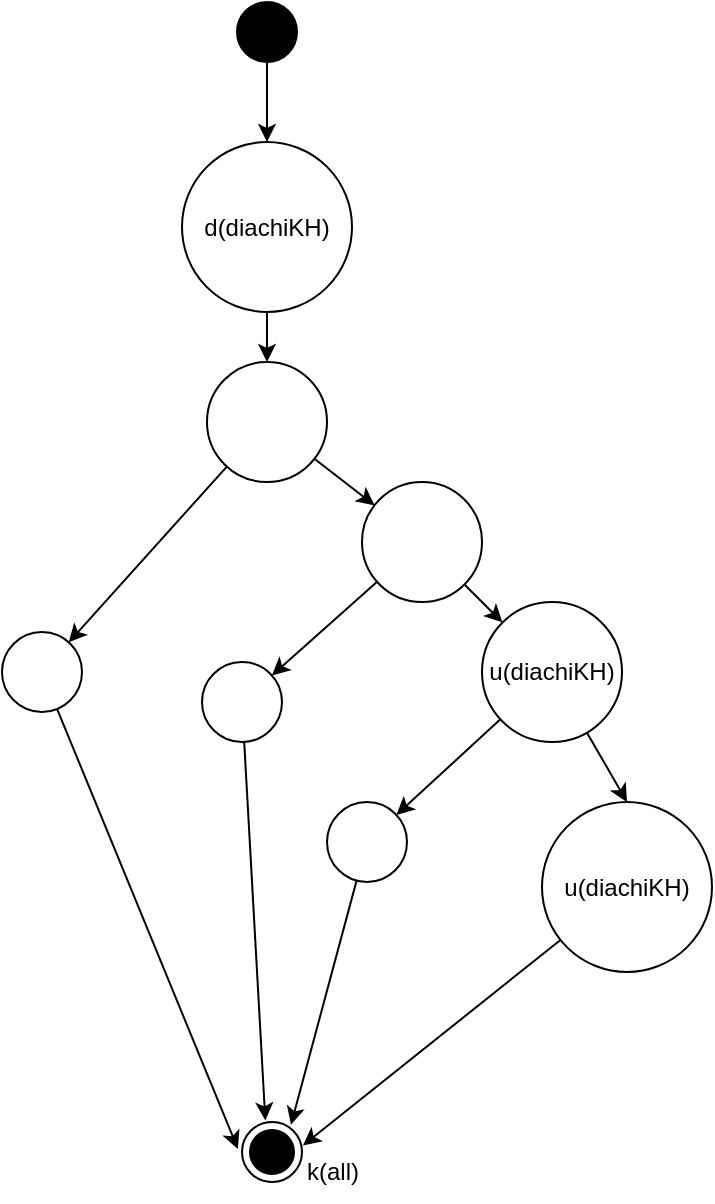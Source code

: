 <mxfile version="24.8.6" pages="2">
  <diagram id="HT4gBM5k6EM0QCJGCTTb" name="Page-2">
    <mxGraphModel dx="1436" dy="751" grid="1" gridSize="10" guides="1" tooltips="1" connect="1" arrows="1" fold="1" page="1" pageScale="1" pageWidth="3300" pageHeight="4681" math="0" shadow="0">
      <root>
        <mxCell id="0" />
        <mxCell id="1" parent="0" />
        <mxCell id="9Lhq6CNGo00cU0peFySH-1" style="edgeStyle=orthogonalEdgeStyle;rounded=0;orthogonalLoop=1;jettySize=auto;html=1;entryX=0.5;entryY=0;entryDx=0;entryDy=0;" edge="1" parent="1" source="9Lhq6CNGo00cU0peFySH-2" target="9Lhq6CNGo00cU0peFySH-4">
          <mxGeometry relative="1" as="geometry" />
        </mxCell>
        <mxCell id="9Lhq6CNGo00cU0peFySH-2" value="" style="ellipse;fillColor=strokeColor;fontSize=11;labelPosition=left;verticalLabelPosition=middle;align=right;verticalAlign=middle;spacingRight=7;" vertex="1" parent="1">
          <mxGeometry x="797.5" y="180" width="30" height="30" as="geometry" />
        </mxCell>
        <mxCell id="9Lhq6CNGo00cU0peFySH-3" style="edgeStyle=orthogonalEdgeStyle;rounded=0;orthogonalLoop=1;jettySize=auto;html=1;exitX=0.5;exitY=1;exitDx=0;exitDy=0;entryX=0.5;entryY=0;entryDx=0;entryDy=0;" edge="1" parent="1" source="9Lhq6CNGo00cU0peFySH-4" target="9Lhq6CNGo00cU0peFySH-7">
          <mxGeometry relative="1" as="geometry" />
        </mxCell>
        <mxCell id="9Lhq6CNGo00cU0peFySH-4" value="d(diachiKH)" style="ellipse;whiteSpace=wrap;html=1;aspect=fixed;" vertex="1" parent="1">
          <mxGeometry x="770" y="250" width="85" height="85" as="geometry" />
        </mxCell>
        <mxCell id="9Lhq6CNGo00cU0peFySH-5" value="" style="rounded=0;orthogonalLoop=1;jettySize=auto;html=1;" edge="1" parent="1" source="9Lhq6CNGo00cU0peFySH-7" target="9Lhq6CNGo00cU0peFySH-9">
          <mxGeometry relative="1" as="geometry" />
        </mxCell>
        <mxCell id="9Lhq6CNGo00cU0peFySH-6" value="" style="rounded=0;orthogonalLoop=1;jettySize=auto;html=1;" edge="1" parent="1" source="9Lhq6CNGo00cU0peFySH-7" target="9Lhq6CNGo00cU0peFySH-16">
          <mxGeometry relative="1" as="geometry" />
        </mxCell>
        <mxCell id="9Lhq6CNGo00cU0peFySH-7" value="" style="ellipse;whiteSpace=wrap;html=1;aspect=fixed;" vertex="1" parent="1">
          <mxGeometry x="782.5" y="360" width="60" height="60" as="geometry" />
        </mxCell>
        <mxCell id="9Lhq6CNGo00cU0peFySH-8" value="" style="rounded=0;orthogonalLoop=1;jettySize=auto;html=1;entryX=-0.068;entryY=0.45;entryDx=0;entryDy=0;entryPerimeter=0;" edge="1" parent="1" source="9Lhq6CNGo00cU0peFySH-9" target="9Lhq6CNGo00cU0peFySH-34">
          <mxGeometry relative="1" as="geometry">
            <mxPoint x="795" y="760" as="targetPoint" />
          </mxGeometry>
        </mxCell>
        <mxCell id="9Lhq6CNGo00cU0peFySH-9" value="" style="ellipse;whiteSpace=wrap;html=1;aspect=fixed;" vertex="1" parent="1">
          <mxGeometry x="680" y="495" width="40" height="40" as="geometry" />
        </mxCell>
        <mxCell id="9Lhq6CNGo00cU0peFySH-14" value="" style="rounded=0;orthogonalLoop=1;jettySize=auto;html=1;" edge="1" parent="1" source="9Lhq6CNGo00cU0peFySH-16" target="9Lhq6CNGo00cU0peFySH-18">
          <mxGeometry relative="1" as="geometry" />
        </mxCell>
        <mxCell id="9Lhq6CNGo00cU0peFySH-15" value="" style="rounded=0;orthogonalLoop=1;jettySize=auto;html=1;" edge="1" parent="1" source="9Lhq6CNGo00cU0peFySH-16" target="9Lhq6CNGo00cU0peFySH-25">
          <mxGeometry relative="1" as="geometry" />
        </mxCell>
        <mxCell id="9Lhq6CNGo00cU0peFySH-16" value="" style="ellipse;whiteSpace=wrap;html=1;aspect=fixed;" vertex="1" parent="1">
          <mxGeometry x="860" y="420" width="60" height="60" as="geometry" />
        </mxCell>
        <mxCell id="9Lhq6CNGo00cU0peFySH-17" value="" style="rounded=0;orthogonalLoop=1;jettySize=auto;html=1;entryX=0.389;entryY=-0.026;entryDx=0;entryDy=0;entryPerimeter=0;" edge="1" parent="1" source="9Lhq6CNGo00cU0peFySH-18" target="9Lhq6CNGo00cU0peFySH-34">
          <mxGeometry relative="1" as="geometry">
            <mxPoint x="800.858" y="745.858" as="targetPoint" />
          </mxGeometry>
        </mxCell>
        <mxCell id="9Lhq6CNGo00cU0peFySH-18" value="" style="ellipse;whiteSpace=wrap;html=1;aspect=fixed;" vertex="1" parent="1">
          <mxGeometry x="780" y="510" width="40" height="40" as="geometry" />
        </mxCell>
        <mxCell id="9Lhq6CNGo00cU0peFySH-23" value="" style="rounded=0;orthogonalLoop=1;jettySize=auto;html=1;" edge="1" parent="1" source="9Lhq6CNGo00cU0peFySH-25" target="9Lhq6CNGo00cU0peFySH-27">
          <mxGeometry relative="1" as="geometry" />
        </mxCell>
        <mxCell id="9Lhq6CNGo00cU0peFySH-24" value="" style="rounded=0;orthogonalLoop=1;jettySize=auto;html=1;entryX=0.5;entryY=0;entryDx=0;entryDy=0;" edge="1" parent="1" source="9Lhq6CNGo00cU0peFySH-25" target="9Lhq6CNGo00cU0peFySH-39">
          <mxGeometry relative="1" as="geometry">
            <mxPoint x="1062.807" y="579.782" as="targetPoint" />
          </mxGeometry>
        </mxCell>
        <mxCell id="9Lhq6CNGo00cU0peFySH-25" value="u(diachiKH)" style="ellipse;whiteSpace=wrap;html=1;aspect=fixed;" vertex="1" parent="1">
          <mxGeometry x="920" y="480" width="70" height="70" as="geometry" />
        </mxCell>
        <mxCell id="9Lhq6CNGo00cU0peFySH-26" value="" style="rounded=0;orthogonalLoop=1;jettySize=auto;html=1;entryX=0.816;entryY=0.046;entryDx=0;entryDy=0;entryPerimeter=0;" edge="1" parent="1" source="9Lhq6CNGo00cU0peFySH-27" target="9Lhq6CNGo00cU0peFySH-34">
          <mxGeometry relative="1" as="geometry">
            <mxPoint x="815" y="740" as="targetPoint" />
          </mxGeometry>
        </mxCell>
        <mxCell id="9Lhq6CNGo00cU0peFySH-27" value="" style="ellipse;whiteSpace=wrap;html=1;aspect=fixed;" vertex="1" parent="1">
          <mxGeometry x="842.5" y="580" width="40" height="40" as="geometry" />
        </mxCell>
        <mxCell id="9Lhq6CNGo00cU0peFySH-33" style="rounded=0;orthogonalLoop=1;jettySize=auto;html=1;entryX=1.015;entryY=0.391;entryDx=0;entryDy=0;entryPerimeter=0;" edge="1" parent="1" source="9Lhq6CNGo00cU0peFySH-39" target="9Lhq6CNGo00cU0peFySH-34">
          <mxGeometry relative="1" as="geometry">
            <mxPoint x="1080" y="610" as="sourcePoint" />
            <mxPoint x="829.142" y="745.858" as="targetPoint" />
          </mxGeometry>
        </mxCell>
        <mxCell id="9Lhq6CNGo00cU0peFySH-34" value="" style="ellipse;html=1;shape=endState;fillColor=strokeColor;fontSize=11;labelPosition=left;verticalLabelPosition=middle;align=right;verticalAlign=middle;spacingRight=7;" vertex="1" parent="1">
          <mxGeometry x="800" y="740" width="30" height="30" as="geometry" />
        </mxCell>
        <mxCell id="9Lhq6CNGo00cU0peFySH-39" value="u(diachiKH)" style="ellipse;whiteSpace=wrap;html=1;aspect=fixed;" vertex="1" parent="1">
          <mxGeometry x="950" y="580" width="85" height="85" as="geometry" />
        </mxCell>
        <mxCell id="9Lhq6CNGo00cU0peFySH-40" value="k(all)" style="text;html=1;align=center;verticalAlign=middle;resizable=0;points=[];autosize=1;strokeColor=none;fillColor=none;" vertex="1" parent="1">
          <mxGeometry x="820" y="750" width="50" height="30" as="geometry" />
        </mxCell>
      </root>
    </mxGraphModel>
  </diagram>
  <diagram name="Page-1" id="0XRDkxaGJ8MRRmCMOCM4">
    <mxGraphModel dx="1221" dy="638" grid="1" gridSize="10" guides="1" tooltips="1" connect="1" arrows="1" fold="1" page="1" pageScale="1" pageWidth="3300" pageHeight="4681" math="0" shadow="0">
      <root>
        <mxCell id="0" />
        <mxCell id="1" parent="0" />
        <mxCell id="SDcvAr6CtPs48peLbvJb-33" style="edgeStyle=orthogonalEdgeStyle;rounded=0;orthogonalLoop=1;jettySize=auto;html=1;entryX=0.5;entryY=0;entryDx=0;entryDy=0;" parent="1" source="SDcvAr6CtPs48peLbvJb-3" target="SDcvAr6CtPs48peLbvJb-9" edge="1">
          <mxGeometry relative="1" as="geometry" />
        </mxCell>
        <mxCell id="SDcvAr6CtPs48peLbvJb-3" value="" style="ellipse;fillColor=strokeColor;fontSize=11;labelPosition=left;verticalLabelPosition=middle;align=right;verticalAlign=middle;spacingRight=7;" parent="1" vertex="1">
          <mxGeometry x="1100" y="360" width="30" height="30" as="geometry" />
        </mxCell>
        <mxCell id="SDcvAr6CtPs48peLbvJb-34" style="edgeStyle=orthogonalEdgeStyle;rounded=0;orthogonalLoop=1;jettySize=auto;html=1;exitX=0.5;exitY=1;exitDx=0;exitDy=0;entryX=0.5;entryY=0;entryDx=0;entryDy=0;" parent="1" source="SDcvAr6CtPs48peLbvJb-9" target="SDcvAr6CtPs48peLbvJb-10" edge="1">
          <mxGeometry relative="1" as="geometry" />
        </mxCell>
        <mxCell id="SDcvAr6CtPs48peLbvJb-9" value="1" style="ellipse;whiteSpace=wrap;html=1;aspect=fixed;" parent="1" vertex="1">
          <mxGeometry x="1095" y="420" width="40" height="40" as="geometry" />
        </mxCell>
        <mxCell id="SDcvAr6CtPs48peLbvJb-36" value="" style="rounded=0;orthogonalLoop=1;jettySize=auto;html=1;" parent="1" source="SDcvAr6CtPs48peLbvJb-10" target="SDcvAr6CtPs48peLbvJb-35" edge="1">
          <mxGeometry relative="1" as="geometry" />
        </mxCell>
        <mxCell id="SDcvAr6CtPs48peLbvJb-50" value="" style="rounded=0;orthogonalLoop=1;jettySize=auto;html=1;" parent="1" source="SDcvAr6CtPs48peLbvJb-10" target="SDcvAr6CtPs48peLbvJb-49" edge="1">
          <mxGeometry relative="1" as="geometry" />
        </mxCell>
        <mxCell id="SDcvAr6CtPs48peLbvJb-10" value="2" style="ellipse;whiteSpace=wrap;html=1;aspect=fixed;" parent="1" vertex="1">
          <mxGeometry x="1095" y="490" width="40" height="40" as="geometry" />
        </mxCell>
        <mxCell id="SDcvAr6CtPs48peLbvJb-38" value="" style="rounded=0;orthogonalLoop=1;jettySize=auto;html=1;" parent="1" source="SDcvAr6CtPs48peLbvJb-35" target="SDcvAr6CtPs48peLbvJb-37" edge="1">
          <mxGeometry relative="1" as="geometry" />
        </mxCell>
        <mxCell id="SDcvAr6CtPs48peLbvJb-35" value="3" style="ellipse;whiteSpace=wrap;html=1;aspect=fixed;" parent="1" vertex="1">
          <mxGeometry x="1030" y="540" width="40" height="40" as="geometry" />
        </mxCell>
        <mxCell id="SDcvAr6CtPs48peLbvJb-44" style="rounded=0;orthogonalLoop=1;jettySize=auto;html=1;exitX=0.5;exitY=1;exitDx=0;exitDy=0;entryX=0;entryY=0.5;entryDx=0;entryDy=0;" parent="1" source="SDcvAr6CtPs48peLbvJb-47" target="-h0Y0pHWeZBDXQHOa-4n-2" edge="1">
          <mxGeometry relative="1" as="geometry">
            <mxPoint x="1104.393" y="935.607" as="targetPoint" />
          </mxGeometry>
        </mxCell>
        <mxCell id="SDcvAr6CtPs48peLbvJb-48" value="" style="rounded=0;orthogonalLoop=1;jettySize=auto;html=1;" parent="1" source="SDcvAr6CtPs48peLbvJb-37" target="SDcvAr6CtPs48peLbvJb-47" edge="1">
          <mxGeometry relative="1" as="geometry" />
        </mxCell>
        <mxCell id="SDcvAr6CtPs48peLbvJb-37" value="4" style="ellipse;whiteSpace=wrap;html=1;aspect=fixed;" parent="1" vertex="1">
          <mxGeometry x="960" y="600" width="40" height="40" as="geometry" />
        </mxCell>
        <mxCell id="SDcvAr6CtPs48peLbvJb-47" value="5" style="ellipse;whiteSpace=wrap;html=1;aspect=fixed;" parent="1" vertex="1">
          <mxGeometry x="900" y="660" width="40" height="40" as="geometry" />
        </mxCell>
        <mxCell id="SDcvAr6CtPs48peLbvJb-52" value="" style="rounded=0;orthogonalLoop=1;jettySize=auto;html=1;" parent="1" source="SDcvAr6CtPs48peLbvJb-49" target="SDcvAr6CtPs48peLbvJb-51" edge="1">
          <mxGeometry relative="1" as="geometry" />
        </mxCell>
        <mxCell id="SDcvAr6CtPs48peLbvJb-59" value="" style="rounded=0;orthogonalLoop=1;jettySize=auto;html=1;" parent="1" source="SDcvAr6CtPs48peLbvJb-49" target="SDcvAr6CtPs48peLbvJb-58" edge="1">
          <mxGeometry relative="1" as="geometry" />
        </mxCell>
        <mxCell id="SDcvAr6CtPs48peLbvJb-49" value="6" style="ellipse;whiteSpace=wrap;html=1;aspect=fixed;" parent="1" vertex="1">
          <mxGeometry x="1160" y="540" width="40" height="40" as="geometry" />
        </mxCell>
        <mxCell id="SDcvAr6CtPs48peLbvJb-54" value="" style="rounded=0;orthogonalLoop=1;jettySize=auto;html=1;" parent="1" source="SDcvAr6CtPs48peLbvJb-51" target="SDcvAr6CtPs48peLbvJb-53" edge="1">
          <mxGeometry relative="1" as="geometry" />
        </mxCell>
        <mxCell id="SDcvAr6CtPs48peLbvJb-51" value="7" style="ellipse;whiteSpace=wrap;html=1;aspect=fixed;" parent="1" vertex="1">
          <mxGeometry x="1095" y="590" width="40" height="40" as="geometry" />
        </mxCell>
        <mxCell id="SDcvAr6CtPs48peLbvJb-56" value="" style="rounded=0;orthogonalLoop=1;jettySize=auto;html=1;" parent="1" source="SDcvAr6CtPs48peLbvJb-53" target="SDcvAr6CtPs48peLbvJb-55" edge="1">
          <mxGeometry relative="1" as="geometry" />
        </mxCell>
        <mxCell id="SDcvAr6CtPs48peLbvJb-53" value="8" style="ellipse;whiteSpace=wrap;html=1;aspect=fixed;" parent="1" vertex="1">
          <mxGeometry x="1030" y="640" width="40" height="40" as="geometry" />
        </mxCell>
        <mxCell id="SDcvAr6CtPs48peLbvJb-57" style="rounded=0;orthogonalLoop=1;jettySize=auto;html=1;exitX=0.5;exitY=1;exitDx=0;exitDy=0;" parent="1" source="SDcvAr6CtPs48peLbvJb-55" target="-h0Y0pHWeZBDXQHOa-4n-2" edge="1">
          <mxGeometry relative="1" as="geometry">
            <mxPoint x="1104.393" y="914.393" as="targetPoint" />
          </mxGeometry>
        </mxCell>
        <mxCell id="SDcvAr6CtPs48peLbvJb-55" value="9" style="ellipse;whiteSpace=wrap;html=1;aspect=fixed;" parent="1" vertex="1">
          <mxGeometry x="980" y="690" width="40" height="40" as="geometry" />
        </mxCell>
        <mxCell id="SDcvAr6CtPs48peLbvJb-61" value="" style="rounded=0;orthogonalLoop=1;jettySize=auto;html=1;" parent="1" source="SDcvAr6CtPs48peLbvJb-58" target="SDcvAr6CtPs48peLbvJb-60" edge="1">
          <mxGeometry relative="1" as="geometry" />
        </mxCell>
        <mxCell id="SDcvAr6CtPs48peLbvJb-68" value="" style="rounded=0;orthogonalLoop=1;jettySize=auto;html=1;" parent="1" source="SDcvAr6CtPs48peLbvJb-58" target="SDcvAr6CtPs48peLbvJb-67" edge="1">
          <mxGeometry relative="1" as="geometry" />
        </mxCell>
        <mxCell id="SDcvAr6CtPs48peLbvJb-58" value="10" style="ellipse;whiteSpace=wrap;html=1;aspect=fixed;" parent="1" vertex="1">
          <mxGeometry x="1220" y="600" width="40" height="40" as="geometry" />
        </mxCell>
        <mxCell id="SDcvAr6CtPs48peLbvJb-63" value="" style="rounded=0;orthogonalLoop=1;jettySize=auto;html=1;" parent="1" source="SDcvAr6CtPs48peLbvJb-60" target="SDcvAr6CtPs48peLbvJb-62" edge="1">
          <mxGeometry relative="1" as="geometry" />
        </mxCell>
        <mxCell id="SDcvAr6CtPs48peLbvJb-60" value="11" style="ellipse;whiteSpace=wrap;html=1;aspect=fixed;" parent="1" vertex="1">
          <mxGeometry x="1170" y="650" width="40" height="40" as="geometry" />
        </mxCell>
        <mxCell id="SDcvAr6CtPs48peLbvJb-65" value="" style="rounded=0;orthogonalLoop=1;jettySize=auto;html=1;" parent="1" source="SDcvAr6CtPs48peLbvJb-62" target="SDcvAr6CtPs48peLbvJb-64" edge="1">
          <mxGeometry relative="1" as="geometry" />
        </mxCell>
        <mxCell id="SDcvAr6CtPs48peLbvJb-62" value="12" style="ellipse;whiteSpace=wrap;html=1;aspect=fixed;" parent="1" vertex="1">
          <mxGeometry x="1110" y="700" width="40" height="40" as="geometry" />
        </mxCell>
        <mxCell id="SDcvAr6CtPs48peLbvJb-66" style="rounded=0;orthogonalLoop=1;jettySize=auto;html=1;entryX=0.5;entryY=0;entryDx=0;entryDy=0;exitX=0.5;exitY=1;exitDx=0;exitDy=0;" parent="1" source="SDcvAr6CtPs48peLbvJb-64" target="-h0Y0pHWeZBDXQHOa-4n-2" edge="1">
          <mxGeometry relative="1" as="geometry">
            <mxPoint x="1115" y="910" as="targetPoint" />
          </mxGeometry>
        </mxCell>
        <mxCell id="SDcvAr6CtPs48peLbvJb-64" value="13" style="ellipse;whiteSpace=wrap;html=1;aspect=fixed;" parent="1" vertex="1">
          <mxGeometry x="1070" y="750" width="40" height="40" as="geometry" />
        </mxCell>
        <mxCell id="SDcvAr6CtPs48peLbvJb-67" value="14" style="ellipse;whiteSpace=wrap;html=1;aspect=fixed;" parent="1" vertex="1">
          <mxGeometry x="1270" y="650" width="40" height="40" as="geometry" />
        </mxCell>
        <mxCell id="SDcvAr6CtPs48peLbvJb-73" style="rounded=0;orthogonalLoop=1;jettySize=auto;html=1;entryX=1;entryY=0;entryDx=0;entryDy=0;exitX=0.5;exitY=1;exitDx=0;exitDy=0;" parent="1" source="SDcvAr6CtPs48peLbvJb-67" target="-h0Y0pHWeZBDXQHOa-4n-2" edge="1">
          <mxGeometry relative="1" as="geometry">
            <mxPoint x="1315" y="773" as="sourcePoint" />
            <mxPoint x="1130" y="925" as="targetPoint" />
          </mxGeometry>
        </mxCell>
        <mxCell id="-h0Y0pHWeZBDXQHOa-4n-1" value="" style="ellipse;html=1;shape=endState;fillColor=strokeColor;fontSize=11;labelPosition=left;verticalLabelPosition=middle;align=right;verticalAlign=middle;spacingRight=7;" vertex="1" parent="1">
          <mxGeometry x="1100" y="930" width="30" height="30" as="geometry" />
        </mxCell>
        <mxCell id="-h0Y0pHWeZBDXQHOa-4n-3" style="edgeStyle=orthogonalEdgeStyle;rounded=0;orthogonalLoop=1;jettySize=auto;html=1;entryX=0.5;entryY=0;entryDx=0;entryDy=0;" edge="1" parent="1" source="-h0Y0pHWeZBDXQHOa-4n-2" target="-h0Y0pHWeZBDXQHOa-4n-1">
          <mxGeometry relative="1" as="geometry" />
        </mxCell>
        <mxCell id="-h0Y0pHWeZBDXQHOa-4n-2" value="15" style="ellipse;whiteSpace=wrap;html=1;aspect=fixed;" vertex="1" parent="1">
          <mxGeometry x="1095" y="860" width="40" height="40" as="geometry" />
        </mxCell>
      </root>
    </mxGraphModel>
  </diagram>
</mxfile>
